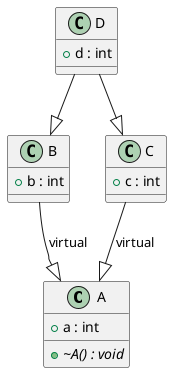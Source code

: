 @startuml
class A {
    +{abstract} ~A() : void
    +a : int
}

class B {
    +b : int
}

class C {
    +c : int
}

class D {
    +d : int
}

B --|> A : virtual
C --|> A : virtual
D --|> B
D --|> C
@enduml
